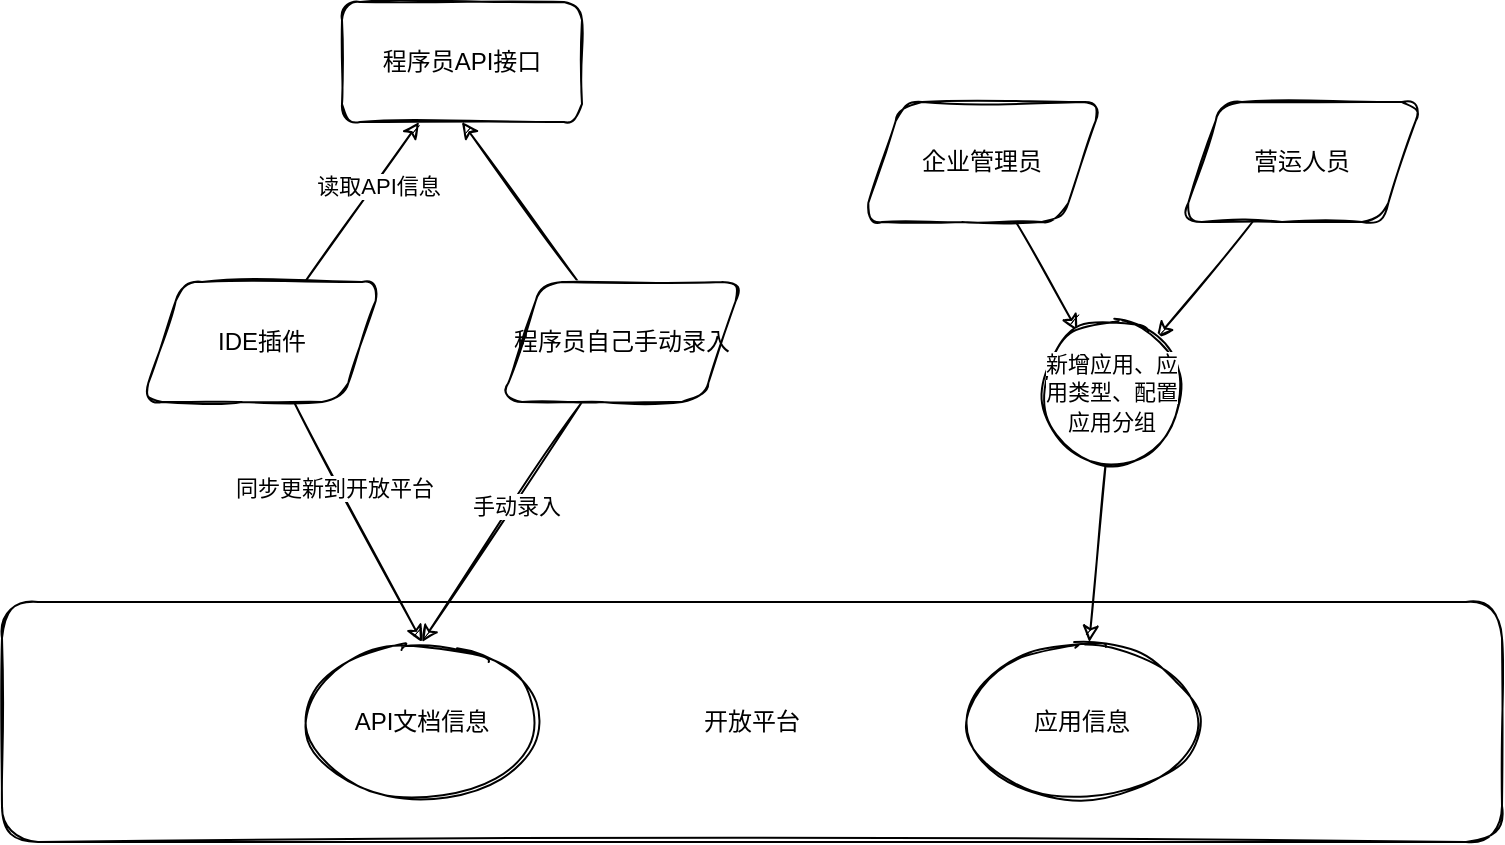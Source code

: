 <mxfile version="14.9.3" type="github">
  <diagram id="C5RBs43oDa-KdzZeNtuy" name="Page-1">
    <mxGraphModel dx="946" dy="1758" grid="1" gridSize="10" guides="1" tooltips="1" connect="1" arrows="1" fold="1" page="1" pageScale="1" pageWidth="827" pageHeight="1169" math="0" shadow="0">
      <root>
        <mxCell id="WIyWlLk6GJQsqaUBKTNV-0" />
        <mxCell id="WIyWlLk6GJQsqaUBKTNV-1" parent="WIyWlLk6GJQsqaUBKTNV-0" />
        <mxCell id="xybnSQBX6YIYGxx-96SF-1" value="开放平台" style="whiteSpace=wrap;html=1;sketch=1;rounded=1;" vertex="1" parent="WIyWlLk6GJQsqaUBKTNV-1">
          <mxGeometry x="30" y="280" width="750" height="120" as="geometry" />
        </mxCell>
        <mxCell id="xybnSQBX6YIYGxx-96SF-2" value="程序员API接口" style="whiteSpace=wrap;html=1;sketch=1;rounded=1;" vertex="1" parent="WIyWlLk6GJQsqaUBKTNV-1">
          <mxGeometry x="200" y="-20" width="120" height="60" as="geometry" />
        </mxCell>
        <mxCell id="xybnSQBX6YIYGxx-96SF-3" value="API文档信息" style="ellipse;whiteSpace=wrap;html=1;sketch=1;rounded=1;" vertex="1" parent="WIyWlLk6GJQsqaUBKTNV-1">
          <mxGeometry x="180" y="300" width="120" height="80" as="geometry" />
        </mxCell>
        <mxCell id="xybnSQBX6YIYGxx-96SF-4" value="应用信息" style="ellipse;whiteSpace=wrap;html=1;sketch=1;rounded=1;" vertex="1" parent="WIyWlLk6GJQsqaUBKTNV-1">
          <mxGeometry x="510" y="300" width="120" height="80" as="geometry" />
        </mxCell>
        <mxCell id="xybnSQBX6YIYGxx-96SF-8" style="orthogonalLoop=1;jettySize=auto;html=1;sketch=1;" edge="1" parent="WIyWlLk6GJQsqaUBKTNV-1" source="xybnSQBX6YIYGxx-96SF-7" target="xybnSQBX6YIYGxx-96SF-2">
          <mxGeometry relative="1" as="geometry" />
        </mxCell>
        <mxCell id="xybnSQBX6YIYGxx-96SF-9" value="读取API信息" style="edgeLabel;html=1;align=center;verticalAlign=middle;resizable=0;points=[];sketch=1;rounded=1;" vertex="1" connectable="0" parent="xybnSQBX6YIYGxx-96SF-8">
          <mxGeometry x="0.229" y="-2" relative="1" as="geometry">
            <mxPoint as="offset" />
          </mxGeometry>
        </mxCell>
        <mxCell id="xybnSQBX6YIYGxx-96SF-10" style="edgeStyle=none;orthogonalLoop=1;jettySize=auto;html=1;entryX=0.5;entryY=0;entryDx=0;entryDy=0;sketch=1;" edge="1" parent="WIyWlLk6GJQsqaUBKTNV-1" source="xybnSQBX6YIYGxx-96SF-7" target="xybnSQBX6YIYGxx-96SF-3">
          <mxGeometry relative="1" as="geometry" />
        </mxCell>
        <mxCell id="xybnSQBX6YIYGxx-96SF-11" value="同步更新到开放平台" style="edgeLabel;html=1;align=center;verticalAlign=middle;resizable=0;points=[];sketch=1;rounded=1;" vertex="1" connectable="0" parent="xybnSQBX6YIYGxx-96SF-10">
          <mxGeometry x="-0.315" y="-3" relative="1" as="geometry">
            <mxPoint x="1" as="offset" />
          </mxGeometry>
        </mxCell>
        <mxCell id="xybnSQBX6YIYGxx-96SF-7" value="IDE插件" style="shape=parallelogram;perimeter=parallelogramPerimeter;whiteSpace=wrap;html=1;fixedSize=1;sketch=1;rounded=1;" vertex="1" parent="WIyWlLk6GJQsqaUBKTNV-1">
          <mxGeometry x="100" y="120" width="120" height="60" as="geometry" />
        </mxCell>
        <mxCell id="xybnSQBX6YIYGxx-96SF-13" style="edgeStyle=none;orthogonalLoop=1;jettySize=auto;html=1;entryX=0.5;entryY=1;entryDx=0;entryDy=0;sketch=1;" edge="1" parent="WIyWlLk6GJQsqaUBKTNV-1" source="xybnSQBX6YIYGxx-96SF-12" target="xybnSQBX6YIYGxx-96SF-2">
          <mxGeometry relative="1" as="geometry" />
        </mxCell>
        <mxCell id="xybnSQBX6YIYGxx-96SF-14" style="edgeStyle=none;orthogonalLoop=1;jettySize=auto;html=1;entryX=0.5;entryY=0;entryDx=0;entryDy=0;sketch=1;" edge="1" parent="WIyWlLk6GJQsqaUBKTNV-1" source="xybnSQBX6YIYGxx-96SF-12" target="xybnSQBX6YIYGxx-96SF-3">
          <mxGeometry relative="1" as="geometry" />
        </mxCell>
        <mxCell id="xybnSQBX6YIYGxx-96SF-15" value="手动录入" style="edgeLabel;html=1;align=center;verticalAlign=middle;resizable=0;points=[];sketch=1;rounded=1;" vertex="1" connectable="0" parent="xybnSQBX6YIYGxx-96SF-14">
          <mxGeometry x="-0.142" y="1" relative="1" as="geometry">
            <mxPoint as="offset" />
          </mxGeometry>
        </mxCell>
        <mxCell id="xybnSQBX6YIYGxx-96SF-12" value="程序员自己手动录入" style="shape=parallelogram;perimeter=parallelogramPerimeter;whiteSpace=wrap;html=1;fixedSize=1;sketch=1;rounded=1;" vertex="1" parent="WIyWlLk6GJQsqaUBKTNV-1">
          <mxGeometry x="280" y="120" width="120" height="60" as="geometry" />
        </mxCell>
        <mxCell id="xybnSQBX6YIYGxx-96SF-25" style="edgeStyle=none;rounded=0;sketch=1;orthogonalLoop=1;jettySize=auto;html=1;" edge="1" parent="WIyWlLk6GJQsqaUBKTNV-1" source="xybnSQBX6YIYGxx-96SF-16" target="xybnSQBX6YIYGxx-96SF-22">
          <mxGeometry relative="1" as="geometry" />
        </mxCell>
        <mxCell id="xybnSQBX6YIYGxx-96SF-16" value="企业管理员" style="shape=parallelogram;perimeter=parallelogramPerimeter;whiteSpace=wrap;html=1;fixedSize=1;sketch=1;rounded=1;" vertex="1" parent="WIyWlLk6GJQsqaUBKTNV-1">
          <mxGeometry x="460" y="30" width="120" height="60" as="geometry" />
        </mxCell>
        <mxCell id="xybnSQBX6YIYGxx-96SF-26" style="edgeStyle=none;rounded=0;sketch=1;orthogonalLoop=1;jettySize=auto;html=1;" edge="1" parent="WIyWlLk6GJQsqaUBKTNV-1" source="xybnSQBX6YIYGxx-96SF-20" target="xybnSQBX6YIYGxx-96SF-22">
          <mxGeometry relative="1" as="geometry" />
        </mxCell>
        <mxCell id="xybnSQBX6YIYGxx-96SF-20" value="营运人员" style="shape=parallelogram;perimeter=parallelogramPerimeter;whiteSpace=wrap;html=1;fixedSize=1;sketch=1;rounded=1;" vertex="1" parent="WIyWlLk6GJQsqaUBKTNV-1">
          <mxGeometry x="620" y="30" width="120" height="60" as="geometry" />
        </mxCell>
        <mxCell id="xybnSQBX6YIYGxx-96SF-27" style="edgeStyle=none;rounded=0;sketch=1;orthogonalLoop=1;jettySize=auto;html=1;" edge="1" parent="WIyWlLk6GJQsqaUBKTNV-1" source="xybnSQBX6YIYGxx-96SF-22" target="xybnSQBX6YIYGxx-96SF-4">
          <mxGeometry relative="1" as="geometry" />
        </mxCell>
        <mxCell id="xybnSQBX6YIYGxx-96SF-22" value="&lt;span style=&quot;font-size: 11px ; background-color: rgb(255 , 255 , 255)&quot;&gt;新增应用、应用类型、配置应用分组&lt;/span&gt;" style="ellipse;whiteSpace=wrap;html=1;aspect=fixed;rounded=1;sketch=1;" vertex="1" parent="WIyWlLk6GJQsqaUBKTNV-1">
          <mxGeometry x="550" y="140" width="70" height="70" as="geometry" />
        </mxCell>
      </root>
    </mxGraphModel>
  </diagram>
</mxfile>
